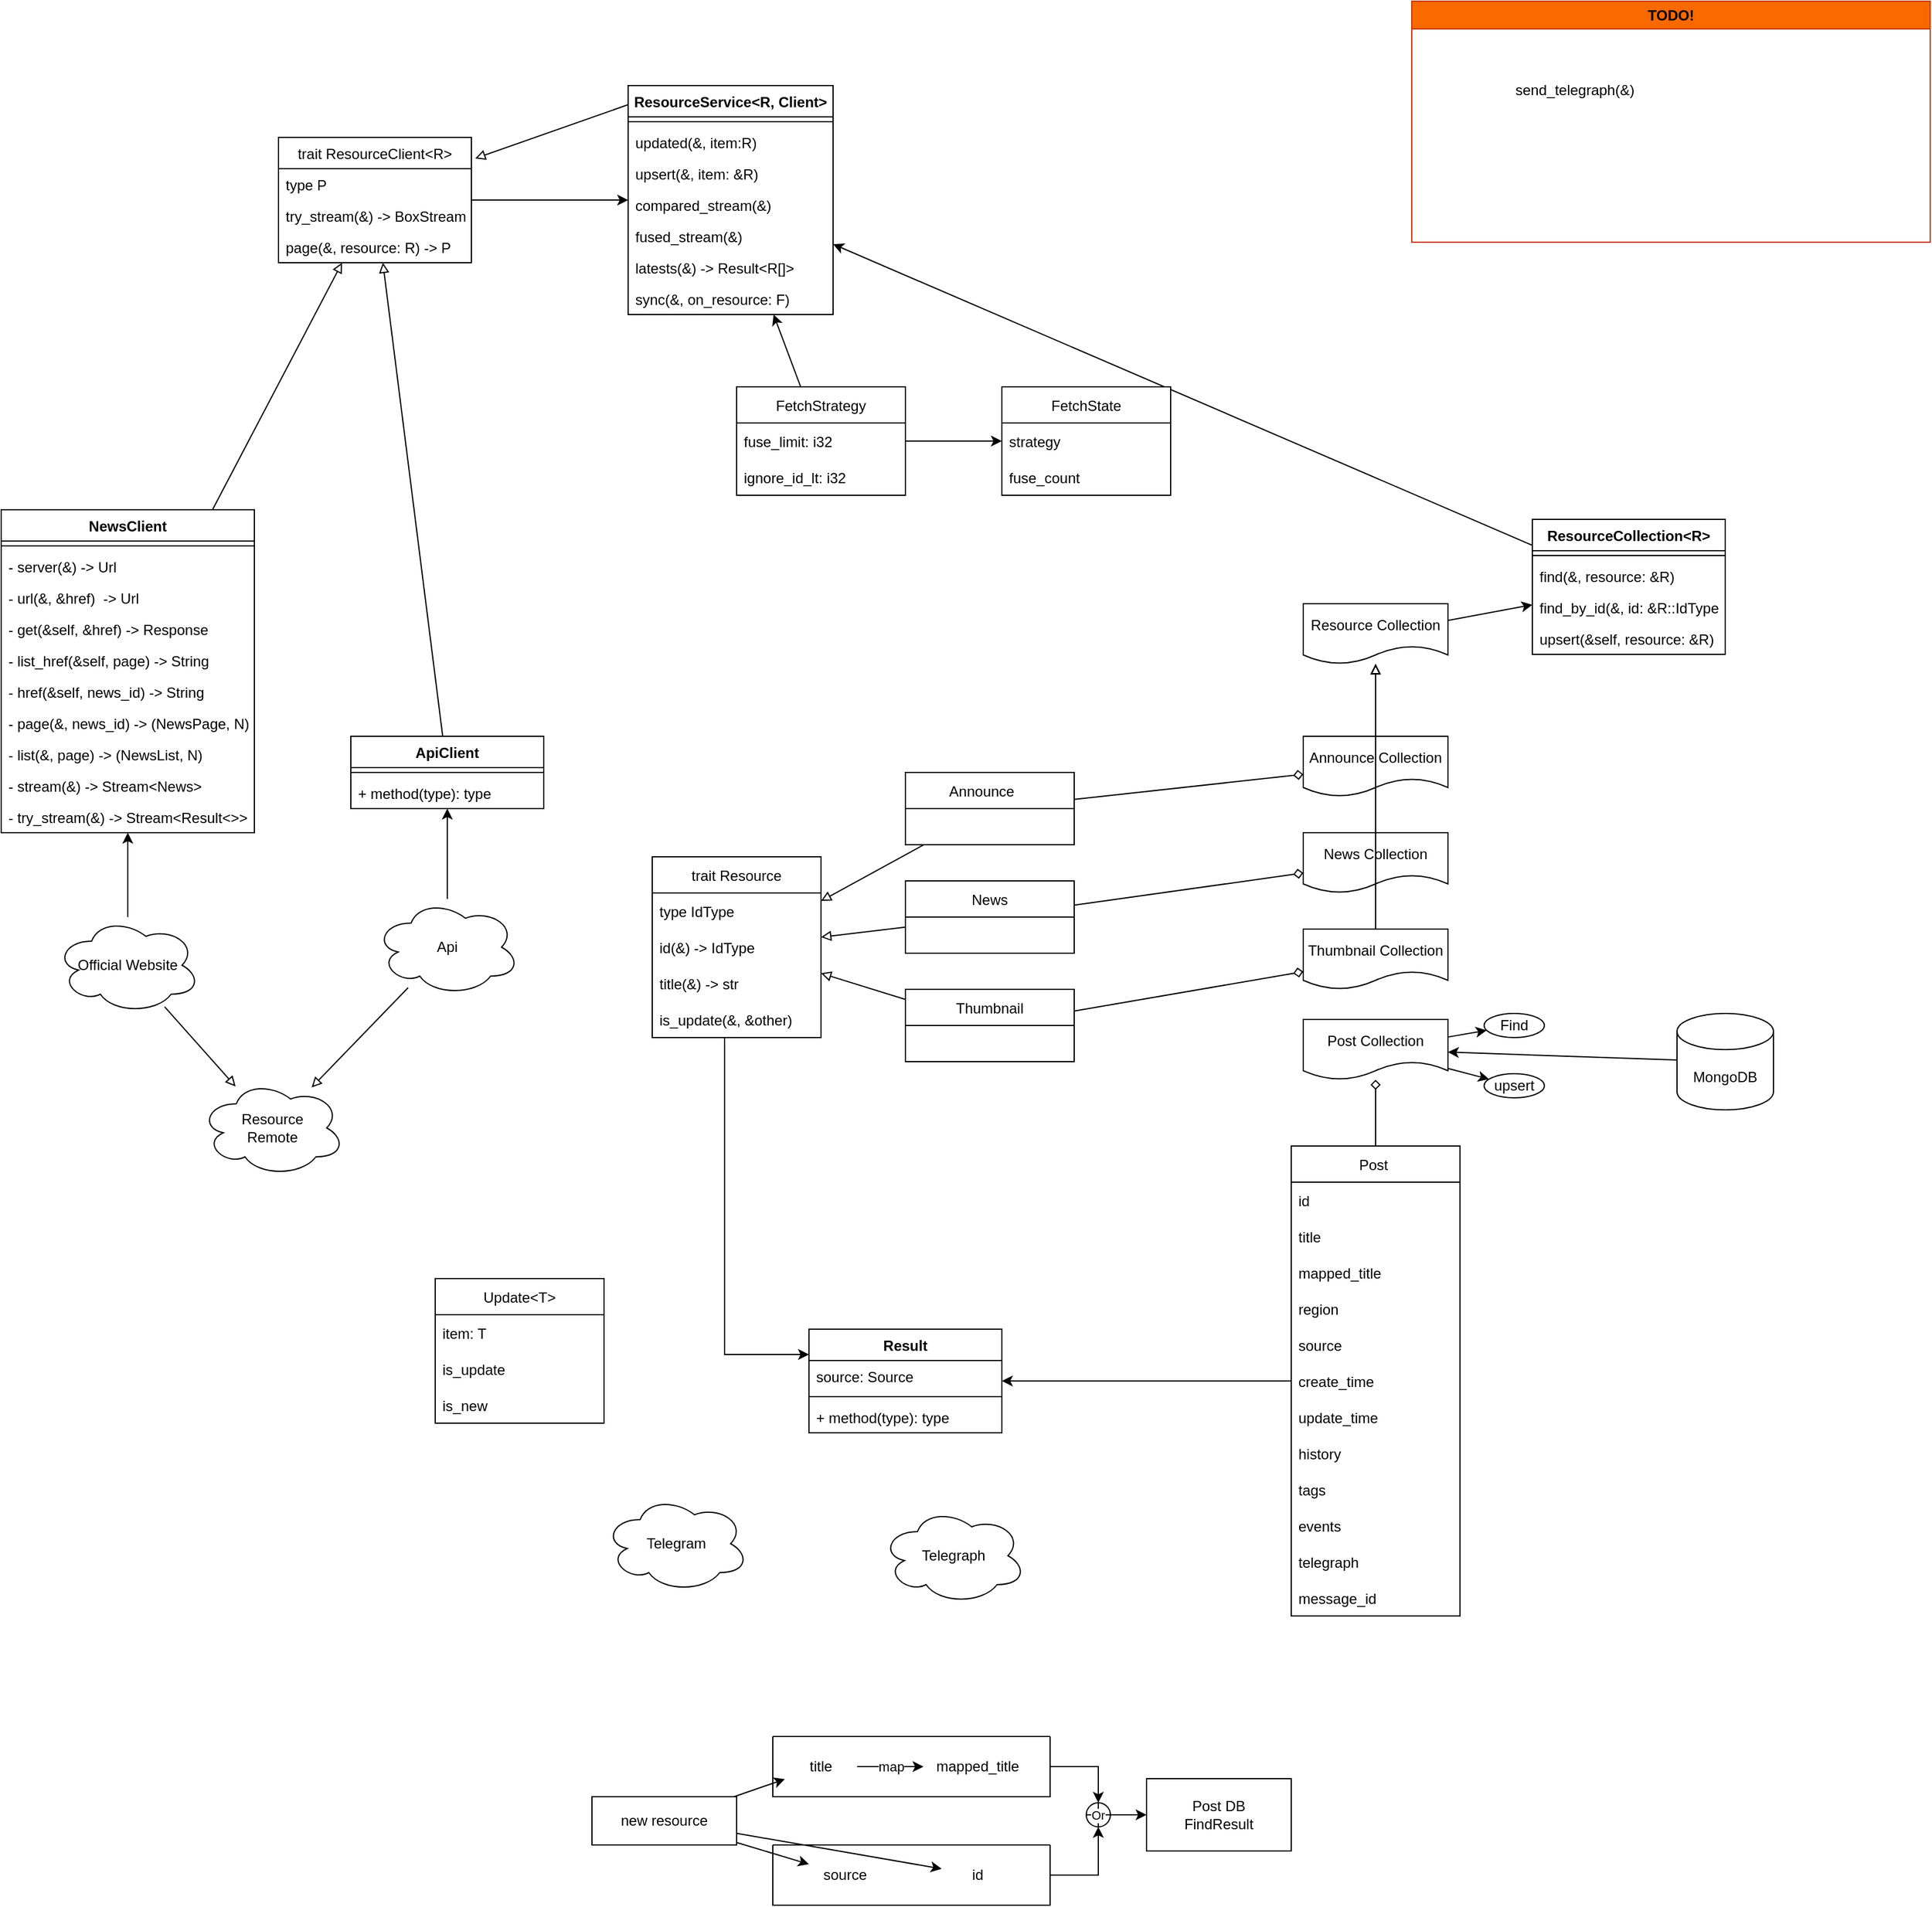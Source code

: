 <mxfile version="20.6.2" type="device" pages="2"><diagram id="05_ucBe3g7a3Wuwq35vF" name="第1頁"><mxGraphModel dx="2399" dy="1888" grid="1" gridSize="10" guides="1" tooltips="1" connect="1" arrows="1" fold="1" page="1" pageScale="1" pageWidth="827" pageHeight="1169" math="0" shadow="0"><root><mxCell id="0"/><mxCell id="1" parent="0"/><mxCell id="22" style="edgeStyle=none;html=1;endArrow=diamond;endFill=0;" parent="1" source="3" target="18" edge="1"><mxGeometry relative="1" as="geometry"/></mxCell><mxCell id="h-D_1fbV4tgmsME6HEUa-135" style="edgeStyle=orthogonalEdgeStyle;rounded=0;orthogonalLoop=1;jettySize=auto;html=1;" parent="1" source="3" target="h-D_1fbV4tgmsME6HEUa-130" edge="1"><mxGeometry relative="1" as="geometry"/></mxCell><mxCell id="3" value="Post " style="swimlane;fontStyle=0;childLayout=stackLayout;horizontal=1;startSize=30;horizontalStack=0;resizeParent=1;resizeParentMax=0;resizeLast=0;collapsible=1;marginBottom=0;" parent="1" vertex="1"><mxGeometry x="790" y="750" width="140" height="390" as="geometry"/></mxCell><mxCell id="4" value="id " style="text;strokeColor=none;fillColor=none;align=left;verticalAlign=middle;spacingLeft=4;spacingRight=4;overflow=hidden;points=[[0,0.5],[1,0.5]];portConstraint=eastwest;rotatable=0;" parent="3" vertex="1"><mxGeometry y="30" width="140" height="30" as="geometry"/></mxCell><mxCell id="5" value="title" style="text;strokeColor=none;fillColor=none;align=left;verticalAlign=middle;spacingLeft=4;spacingRight=4;overflow=hidden;points=[[0,0.5],[1,0.5]];portConstraint=eastwest;rotatable=0;" parent="3" vertex="1"><mxGeometry y="60" width="140" height="30" as="geometry"/></mxCell><mxCell id="6" value="mapped_title" style="text;strokeColor=none;fillColor=none;align=left;verticalAlign=middle;spacingLeft=4;spacingRight=4;overflow=hidden;points=[[0,0.5],[1,0.5]];portConstraint=eastwest;rotatable=0;" parent="3" vertex="1"><mxGeometry y="90" width="140" height="30" as="geometry"/></mxCell><mxCell id="7" value="region" style="text;strokeColor=none;fillColor=none;align=left;verticalAlign=middle;spacingLeft=4;spacingRight=4;overflow=hidden;points=[[0,0.5],[1,0.5]];portConstraint=eastwest;rotatable=0;" parent="3" vertex="1"><mxGeometry y="120" width="140" height="30" as="geometry"/></mxCell><mxCell id="8" value="source" style="text;strokeColor=none;fillColor=none;align=left;verticalAlign=middle;spacingLeft=4;spacingRight=4;overflow=hidden;points=[[0,0.5],[1,0.5]];portConstraint=eastwest;rotatable=0;" parent="3" vertex="1"><mxGeometry y="150" width="140" height="30" as="geometry"/></mxCell><mxCell id="9" value="create_time" style="text;strokeColor=none;fillColor=none;align=left;verticalAlign=middle;spacingLeft=4;spacingRight=4;overflow=hidden;points=[[0,0.5],[1,0.5]];portConstraint=eastwest;rotatable=0;" parent="3" vertex="1"><mxGeometry y="180" width="140" height="30" as="geometry"/></mxCell><mxCell id="10" value="update_time" style="text;strokeColor=none;fillColor=none;align=left;verticalAlign=middle;spacingLeft=4;spacingRight=4;overflow=hidden;points=[[0,0.5],[1,0.5]];portConstraint=eastwest;rotatable=0;" parent="3" vertex="1"><mxGeometry y="210" width="140" height="30" as="geometry"/></mxCell><mxCell id="11" value="history" style="text;strokeColor=none;fillColor=none;align=left;verticalAlign=middle;spacingLeft=4;spacingRight=4;overflow=hidden;points=[[0,0.5],[1,0.5]];portConstraint=eastwest;rotatable=0;" parent="3" vertex="1"><mxGeometry y="240" width="140" height="30" as="geometry"/></mxCell><mxCell id="12" value="tags" style="text;strokeColor=none;fillColor=none;align=left;verticalAlign=middle;spacingLeft=4;spacingRight=4;overflow=hidden;points=[[0,0.5],[1,0.5]];portConstraint=eastwest;rotatable=0;" parent="3" vertex="1"><mxGeometry y="270" width="140" height="30" as="geometry"/></mxCell><mxCell id="13" value="events" style="text;strokeColor=none;fillColor=none;align=left;verticalAlign=middle;spacingLeft=4;spacingRight=4;overflow=hidden;points=[[0,0.5],[1,0.5]];portConstraint=eastwest;rotatable=0;" parent="3" vertex="1"><mxGeometry y="300" width="140" height="30" as="geometry"/></mxCell><mxCell id="14" value="telegraph" style="text;strokeColor=none;fillColor=none;align=left;verticalAlign=middle;spacingLeft=4;spacingRight=4;overflow=hidden;points=[[0,0.5],[1,0.5]];portConstraint=eastwest;rotatable=0;" parent="3" vertex="1"><mxGeometry y="330" width="140" height="30" as="geometry"/></mxCell><mxCell id="15" value="message_id" style="text;strokeColor=none;fillColor=none;align=left;verticalAlign=middle;spacingLeft=4;spacingRight=4;overflow=hidden;points=[[0,0.5],[1,0.5]];portConstraint=eastwest;rotatable=0;" parent="3" vertex="1"><mxGeometry y="360" width="140" height="30" as="geometry"/></mxCell><mxCell id="23" style="edgeStyle=none;html=1;endArrow=classic;endFill=1;" parent="1" source="16" target="18" edge="1"><mxGeometry relative="1" as="geometry"/></mxCell><mxCell id="16" value="MongoDB" style="shape=cylinder3;whiteSpace=wrap;html=1;boundedLbl=1;backgroundOutline=1;size=15;" parent="1" vertex="1"><mxGeometry x="1110" y="640" width="80" height="80" as="geometry"/></mxCell><mxCell id="26" style="edgeStyle=none;html=1;endArrow=classic;endFill=1;" parent="1" source="18" target="25" edge="1"><mxGeometry relative="1" as="geometry"/></mxCell><mxCell id="28" style="edgeStyle=none;html=1;endArrow=classic;endFill=1;" parent="1" source="18" target="27" edge="1"><mxGeometry relative="1" as="geometry"/></mxCell><mxCell id="18" value="Post Collection" style="shape=document;whiteSpace=wrap;html=1;boundedLbl=1;" parent="1" vertex="1"><mxGeometry x="800" y="645" width="120" height="50" as="geometry"/></mxCell><mxCell id="h-D_1fbV4tgmsME6HEUa-152" value="" style="edgeStyle=none;rounded=0;orthogonalLoop=1;jettySize=auto;html=1;endArrow=block;endFill=0;" parent="1" source="24" target="120" edge="1"><mxGeometry relative="1" as="geometry"/></mxCell><mxCell id="24" value="Announce Collection" style="shape=document;whiteSpace=wrap;html=1;boundedLbl=1;" parent="1" vertex="1"><mxGeometry x="800" y="410" width="120" height="50" as="geometry"/></mxCell><mxCell id="25" value="Find" style="ellipse;whiteSpace=wrap;html=1;" parent="1" vertex="1"><mxGeometry x="950" y="640" width="50" height="20" as="geometry"/></mxCell><mxCell id="27" value="upsert" style="ellipse;whiteSpace=wrap;html=1;" parent="1" vertex="1"><mxGeometry x="950" y="690" width="50" height="20" as="geometry"/></mxCell><mxCell id="h-D_1fbV4tgmsME6HEUa-134" style="edgeStyle=orthogonalEdgeStyle;rounded=0;orthogonalLoop=1;jettySize=auto;html=1;" parent="1" source="34" target="h-D_1fbV4tgmsME6HEUa-130" edge="1"><mxGeometry relative="1" as="geometry"><Array as="points"><mxPoint x="320" y="923"/></Array></mxGeometry></mxCell><mxCell id="34" value="trait Resource" style="swimlane;fontStyle=0;childLayout=stackLayout;horizontal=1;startSize=30;horizontalStack=0;resizeParent=1;resizeParentMax=0;resizeLast=0;collapsible=1;marginBottom=0;" parent="1" vertex="1"><mxGeometry x="260" y="510" width="140" height="150" as="geometry"/></mxCell><mxCell id="35" value="type IdType" style="text;strokeColor=none;fillColor=none;align=left;verticalAlign=middle;spacingLeft=4;spacingRight=4;overflow=hidden;points=[[0,0.5],[1,0.5]];portConstraint=eastwest;rotatable=0;" parent="34" vertex="1"><mxGeometry y="30" width="140" height="30" as="geometry"/></mxCell><mxCell id="36" value="id(&amp;) -&gt; IdType" style="text;strokeColor=none;fillColor=none;align=left;verticalAlign=middle;spacingLeft=4;spacingRight=4;overflow=hidden;points=[[0,0.5],[1,0.5]];portConstraint=eastwest;rotatable=0;" parent="34" vertex="1"><mxGeometry y="60" width="140" height="30" as="geometry"/></mxCell><mxCell id="37" value="title(&amp;) -&gt; str" style="text;strokeColor=none;fillColor=none;align=left;verticalAlign=middle;spacingLeft=4;spacingRight=4;overflow=hidden;points=[[0,0.5],[1,0.5]];portConstraint=eastwest;rotatable=0;" parent="34" vertex="1"><mxGeometry y="90" width="140" height="30" as="geometry"/></mxCell><mxCell id="42" value="is_update(&amp;, &amp;other)" style="text;strokeColor=none;fillColor=none;align=left;verticalAlign=middle;spacingLeft=4;spacingRight=4;overflow=hidden;points=[[0,0.5],[1,0.5]];portConstraint=eastwest;rotatable=0;" parent="34" vertex="1"><mxGeometry y="120" width="140" height="30" as="geometry"/></mxCell><mxCell id="60" style="edgeStyle=none;html=1;endArrow=diamond;endFill=0;" parent="1" source="44" target="24" edge="1"><mxGeometry relative="1" as="geometry"/></mxCell><mxCell id="h-D_1fbV4tgmsME6HEUa-147" style="edgeStyle=none;rounded=0;orthogonalLoop=1;jettySize=auto;html=1;endArrow=block;endFill=0;" parent="1" source="44" target="34" edge="1"><mxGeometry relative="1" as="geometry"/></mxCell><mxCell id="44" value="Announce    " style="swimlane;fontStyle=0;childLayout=stackLayout;horizontal=1;startSize=30;horizontalStack=0;resizeParent=1;resizeParentMax=0;resizeLast=0;collapsible=1;marginBottom=0;" parent="1" vertex="1"><mxGeometry x="470" y="440" width="140" height="60" as="geometry"/></mxCell><mxCell id="62" style="edgeStyle=none;html=1;endArrow=diamond;endFill=0;" parent="1" source="48" target="58" edge="1"><mxGeometry relative="1" as="geometry"><mxPoint x="660" y="640" as="targetPoint"/></mxGeometry></mxCell><mxCell id="h-D_1fbV4tgmsME6HEUa-149" style="edgeStyle=none;rounded=0;orthogonalLoop=1;jettySize=auto;html=1;endArrow=block;endFill=0;" parent="1" source="48" target="34" edge="1"><mxGeometry relative="1" as="geometry"/></mxCell><mxCell id="48" value="Thumbnail" style="swimlane;fontStyle=0;childLayout=stackLayout;horizontal=1;startSize=30;horizontalStack=0;resizeParent=1;resizeParentMax=0;resizeLast=0;collapsible=1;marginBottom=0;" parent="1" vertex="1"><mxGeometry x="470" y="620" width="140" height="60" as="geometry"/></mxCell><mxCell id="61" style="edgeStyle=none;html=1;endArrow=diamond;endFill=0;" parent="1" source="49" target="57" edge="1"><mxGeometry relative="1" as="geometry"/></mxCell><mxCell id="h-D_1fbV4tgmsME6HEUa-148" style="edgeStyle=none;rounded=0;orthogonalLoop=1;jettySize=auto;html=1;endArrow=block;endFill=0;" parent="1" source="49" target="34" edge="1"><mxGeometry relative="1" as="geometry"/></mxCell><mxCell id="49" value="News" style="swimlane;fontStyle=0;childLayout=stackLayout;horizontal=1;startSize=30;horizontalStack=0;resizeParent=1;resizeParentMax=0;resizeLast=0;collapsible=1;marginBottom=0;" parent="1" vertex="1"><mxGeometry x="470" y="530" width="140" height="60" as="geometry"/></mxCell><mxCell id="53" value="Update&lt;T&gt;" style="swimlane;fontStyle=0;childLayout=stackLayout;horizontal=1;startSize=30;horizontalStack=0;resizeParent=1;resizeParentMax=0;resizeLast=0;collapsible=1;marginBottom=0;" parent="1" vertex="1"><mxGeometry x="80" y="860" width="140" height="120" as="geometry"/></mxCell><mxCell id="54" value="item: T" style="text;strokeColor=none;fillColor=none;align=left;verticalAlign=middle;spacingLeft=4;spacingRight=4;overflow=hidden;points=[[0,0.5],[1,0.5]];portConstraint=eastwest;rotatable=0;" parent="53" vertex="1"><mxGeometry y="30" width="140" height="30" as="geometry"/></mxCell><mxCell id="55" value="is_update" style="text;strokeColor=none;fillColor=none;align=left;verticalAlign=middle;spacingLeft=4;spacingRight=4;overflow=hidden;points=[[0,0.5],[1,0.5]];portConstraint=eastwest;rotatable=0;" parent="53" vertex="1"><mxGeometry y="60" width="140" height="30" as="geometry"/></mxCell><mxCell id="56" value="is_new" style="text;strokeColor=none;fillColor=none;align=left;verticalAlign=middle;spacingLeft=4;spacingRight=4;overflow=hidden;points=[[0,0.5],[1,0.5]];portConstraint=eastwest;rotatable=0;" parent="53" vertex="1"><mxGeometry y="90" width="140" height="30" as="geometry"/></mxCell><mxCell id="h-D_1fbV4tgmsME6HEUa-153" style="edgeStyle=none;rounded=0;orthogonalLoop=1;jettySize=auto;html=1;endArrow=block;endFill=0;" parent="1" source="57" target="120" edge="1"><mxGeometry relative="1" as="geometry"/></mxCell><mxCell id="57" value="News Collection" style="shape=document;whiteSpace=wrap;html=1;boundedLbl=1;" parent="1" vertex="1"><mxGeometry x="800" y="490" width="120" height="50" as="geometry"/></mxCell><mxCell id="h-D_1fbV4tgmsME6HEUa-154" style="edgeStyle=none;rounded=0;orthogonalLoop=1;jettySize=auto;html=1;endArrow=block;endFill=0;" parent="1" source="58" target="120" edge="1"><mxGeometry relative="1" as="geometry"/></mxCell><mxCell id="58" value="Thumbnail Collection" style="shape=document;whiteSpace=wrap;html=1;boundedLbl=1;" parent="1" vertex="1"><mxGeometry x="800" y="570" width="120" height="50" as="geometry"/></mxCell><mxCell id="68" value="ResourceCollection&lt;R&gt;" style="swimlane;fontStyle=1;align=center;verticalAlign=top;childLayout=stackLayout;horizontal=1;startSize=26;horizontalStack=0;resizeParent=1;resizeParentMax=0;resizeLast=0;collapsible=1;marginBottom=0;" parent="1" vertex="1"><mxGeometry x="990" y="230" width="160" height="112" as="geometry"/></mxCell><mxCell id="70" value="" style="line;strokeWidth=1;fillColor=none;align=left;verticalAlign=middle;spacingTop=-1;spacingLeft=3;spacingRight=3;rotatable=0;labelPosition=right;points=[];portConstraint=eastwest;" parent="68" vertex="1"><mxGeometry y="26" width="160" height="8" as="geometry"/></mxCell><mxCell id="71" value="find(&amp;, resource: &amp;R)" style="text;strokeColor=none;fillColor=none;align=left;verticalAlign=top;spacingLeft=4;spacingRight=4;overflow=hidden;rotatable=0;points=[[0,0.5],[1,0.5]];portConstraint=eastwest;" parent="68" vertex="1"><mxGeometry y="34" width="160" height="26" as="geometry"/></mxCell><mxCell id="75" value="find_by_id(&amp;, id: &amp;R::IdType)" style="text;strokeColor=none;fillColor=none;align=left;verticalAlign=top;spacingLeft=4;spacingRight=4;overflow=hidden;rotatable=0;points=[[0,0.5],[1,0.5]];portConstraint=eastwest;" parent="68" vertex="1"><mxGeometry y="60" width="160" height="26" as="geometry"/></mxCell><mxCell id="115" value="upsert(&amp;self, resource: &amp;R)" style="text;strokeColor=none;fillColor=none;align=left;verticalAlign=top;spacingLeft=4;spacingRight=4;overflow=hidden;rotatable=0;points=[[0,0.5],[1,0.5]];portConstraint=eastwest;" parent="68" vertex="1"><mxGeometry y="86" width="160" height="26" as="geometry"/></mxCell><mxCell id="h-D_1fbV4tgmsME6HEUa-158" style="rounded=0;orthogonalLoop=1;jettySize=auto;html=1;endArrow=block;endFill=0;entryX=1.02;entryY=0.168;entryDx=0;entryDy=0;entryPerimeter=0;exitX=0.002;exitY=0.083;exitDx=0;exitDy=0;exitPerimeter=0;" parent="1" source="77" target="103" edge="1"><mxGeometry relative="1" as="geometry"/></mxCell><mxCell id="77" value="ResourceService&lt;R, Client&gt;" style="swimlane;fontStyle=1;align=center;verticalAlign=top;childLayout=stackLayout;horizontal=1;startSize=26;horizontalStack=0;resizeParent=1;resizeParentMax=0;resizeLast=0;collapsible=1;marginBottom=0;" parent="1" vertex="1"><mxGeometry x="240" y="-130" width="170" height="190" as="geometry"/></mxCell><mxCell id="81" value="" style="line;strokeWidth=1;fillColor=none;align=left;verticalAlign=middle;spacingTop=-1;spacingLeft=3;spacingRight=3;rotatable=0;labelPosition=right;points=[];portConstraint=eastwest;" parent="77" vertex="1"><mxGeometry y="26" width="170" height="8" as="geometry"/></mxCell><mxCell id="82" value="updated(&amp;, item:R)" style="text;strokeColor=none;fillColor=none;align=left;verticalAlign=top;spacingLeft=4;spacingRight=4;overflow=hidden;rotatable=0;points=[[0,0.5],[1,0.5]];portConstraint=eastwest;" parent="77" vertex="1"><mxGeometry y="34" width="170" height="26" as="geometry"/></mxCell><mxCell id="94" value="upsert(&amp;, item: &amp;R)" style="text;strokeColor=none;fillColor=none;align=left;verticalAlign=top;spacingLeft=4;spacingRight=4;overflow=hidden;rotatable=0;points=[[0,0.5],[1,0.5]];portConstraint=eastwest;" parent="77" vertex="1"><mxGeometry y="60" width="170" height="26" as="geometry"/></mxCell><mxCell id="117" value="compared_stream(&amp;)" style="text;strokeColor=none;fillColor=none;align=left;verticalAlign=top;spacingLeft=4;spacingRight=4;overflow=hidden;rotatable=0;points=[[0,0.5],[1,0.5]];portConstraint=eastwest;" parent="77" vertex="1"><mxGeometry y="86" width="170" height="26" as="geometry"/></mxCell><mxCell id="118" value="fused_stream(&amp;)" style="text;strokeColor=none;fillColor=none;align=left;verticalAlign=top;spacingLeft=4;spacingRight=4;overflow=hidden;rotatable=0;points=[[0,0.5],[1,0.5]];portConstraint=eastwest;" parent="77" vertex="1"><mxGeometry y="112" width="170" height="26" as="geometry"/></mxCell><mxCell id="95" value="latests(&amp;) -&gt; Result&lt;R[]&gt;" style="text;strokeColor=none;fillColor=none;align=left;verticalAlign=top;spacingLeft=4;spacingRight=4;overflow=hidden;rotatable=0;points=[[0,0.5],[1,0.5]];portConstraint=eastwest;" parent="77" vertex="1"><mxGeometry y="138" width="170" height="26" as="geometry"/></mxCell><mxCell id="119" value="sync(&amp;, on_resource: F)" style="text;strokeColor=none;fillColor=none;align=left;verticalAlign=top;spacingLeft=4;spacingRight=4;overflow=hidden;rotatable=0;points=[[0,0.5],[1,0.5]];portConstraint=eastwest;" parent="77" vertex="1"><mxGeometry y="164" width="170" height="26" as="geometry"/></mxCell><mxCell id="86" style="edgeStyle=none;html=1;endArrow=classic;endFill=1;" parent="1" source="68" target="77" edge="1"><mxGeometry relative="1" as="geometry"><mxPoint x="1044.778" y="452" as="sourcePoint"/></mxGeometry></mxCell><mxCell id="112" style="edgeStyle=none;html=1;endArrow=classic;endFill=1;" parent="1" source="96" target="77" edge="1"><mxGeometry relative="1" as="geometry"/></mxCell><mxCell id="114" style="edgeStyle=none;html=1;endArrow=classic;endFill=1;" parent="1" source="96" target="100" edge="1"><mxGeometry relative="1" as="geometry"/></mxCell><mxCell id="96" value="FetchStrategy" style="swimlane;fontStyle=0;childLayout=stackLayout;horizontal=1;startSize=30;horizontalStack=0;resizeParent=1;resizeParentMax=0;resizeLast=0;collapsible=1;marginBottom=0;" parent="1" vertex="1"><mxGeometry x="330" y="120" width="140" height="90" as="geometry"/></mxCell><mxCell id="97" value="fuse_limit: i32 " style="text;strokeColor=none;fillColor=none;align=left;verticalAlign=middle;spacingLeft=4;spacingRight=4;overflow=hidden;points=[[0,0.5],[1,0.5]];portConstraint=eastwest;rotatable=0;" parent="96" vertex="1"><mxGeometry y="30" width="140" height="30" as="geometry"/></mxCell><mxCell id="98" value="ignore_id_lt: i32" style="text;strokeColor=none;fillColor=none;align=left;verticalAlign=middle;spacingLeft=4;spacingRight=4;overflow=hidden;points=[[0,0.5],[1,0.5]];portConstraint=eastwest;rotatable=0;" parent="96" vertex="1"><mxGeometry y="60" width="140" height="30" as="geometry"/></mxCell><mxCell id="100" value="FetchState" style="swimlane;fontStyle=0;childLayout=stackLayout;horizontal=1;startSize=30;horizontalStack=0;resizeParent=1;resizeParentMax=0;resizeLast=0;collapsible=1;marginBottom=0;" parent="1" vertex="1"><mxGeometry x="550" y="120" width="140" height="90" as="geometry"/></mxCell><mxCell id="101" value="strategy" style="text;strokeColor=none;fillColor=none;align=left;verticalAlign=middle;spacingLeft=4;spacingRight=4;overflow=hidden;points=[[0,0.5],[1,0.5]];portConstraint=eastwest;rotatable=0;" parent="100" vertex="1"><mxGeometry y="30" width="140" height="30" as="geometry"/></mxCell><mxCell id="102" value="fuse_count" style="text;strokeColor=none;fillColor=none;align=left;verticalAlign=middle;spacingLeft=4;spacingRight=4;overflow=hidden;points=[[0,0.5],[1,0.5]];portConstraint=eastwest;rotatable=0;" parent="100" vertex="1"><mxGeometry y="60" width="140" height="30" as="geometry"/></mxCell><mxCell id="109" style="edgeStyle=none;html=1;endArrow=classic;endFill=1;" parent="1" source="103" target="77" edge="1"><mxGeometry relative="1" as="geometry"/></mxCell><mxCell id="103" value="trait ResourceClient&lt;R&gt;" style="swimlane;fontStyle=0;align=center;verticalAlign=top;childLayout=stackLayout;horizontal=1;startSize=26;horizontalStack=0;resizeParent=1;resizeParentMax=0;resizeLast=0;collapsible=1;marginBottom=0;" parent="1" vertex="1"><mxGeometry x="-50" y="-87" width="160" height="104" as="geometry"/></mxCell><mxCell id="106" value="type P" style="text;strokeColor=none;fillColor=none;align=left;verticalAlign=top;spacingLeft=4;spacingRight=4;overflow=hidden;rotatable=0;points=[[0,0.5],[1,0.5]];portConstraint=eastwest;" parent="103" vertex="1"><mxGeometry y="26" width="160" height="26" as="geometry"/></mxCell><mxCell id="107" value="try_stream(&amp;) -&gt; BoxStream" style="text;strokeColor=none;fillColor=none;align=left;verticalAlign=top;spacingLeft=4;spacingRight=4;overflow=hidden;rotatable=0;points=[[0,0.5],[1,0.5]];portConstraint=eastwest;" parent="103" vertex="1"><mxGeometry y="52" width="160" height="26" as="geometry"/></mxCell><mxCell id="116" value="page(&amp;, resource: R) -&gt; P" style="text;strokeColor=none;fillColor=none;align=left;verticalAlign=top;spacingLeft=4;spacingRight=4;overflow=hidden;rotatable=0;points=[[0,0.5],[1,0.5]];portConstraint=eastwest;" parent="103" vertex="1"><mxGeometry y="78" width="160" height="26" as="geometry"/></mxCell><mxCell id="130" style="edgeStyle=none;html=1;endArrow=classic;endFill=1;" parent="1" source="120" target="68" edge="1"><mxGeometry relative="1" as="geometry"/></mxCell><mxCell id="120" value="Resource Collection" style="shape=document;whiteSpace=wrap;html=1;boundedLbl=1;" parent="1" vertex="1"><mxGeometry x="800" y="300" width="120" height="50" as="geometry"/></mxCell><mxCell id="El6kmW_QDHHraQ5P96R9-144" style="edgeStyle=none;rounded=0;orthogonalLoop=1;jettySize=auto;html=1;" parent="1" source="El6kmW_QDHHraQ5P96R9-131" target="El6kmW_QDHHraQ5P96R9-141" edge="1"><mxGeometry relative="1" as="geometry"/></mxCell><mxCell id="h-D_1fbV4tgmsME6HEUa-151" style="edgeStyle=none;rounded=0;orthogonalLoop=1;jettySize=auto;html=1;endArrow=block;endFill=0;" parent="1" source="El6kmW_QDHHraQ5P96R9-131" target="h-D_1fbV4tgmsME6HEUa-140" edge="1"><mxGeometry relative="1" as="geometry"/></mxCell><mxCell id="El6kmW_QDHHraQ5P96R9-131" value="Api" style="ellipse;shape=cloud;whiteSpace=wrap;html=1;" parent="1" vertex="1"><mxGeometry x="30" y="545" width="120" height="80" as="geometry"/></mxCell><mxCell id="El6kmW_QDHHraQ5P96R9-137" style="rounded=0;orthogonalLoop=1;jettySize=auto;html=1;" parent="1" source="El6kmW_QDHHraQ5P96R9-132" target="El6kmW_QDHHraQ5P96R9-133" edge="1"><mxGeometry relative="1" as="geometry"/></mxCell><mxCell id="h-D_1fbV4tgmsME6HEUa-150" style="edgeStyle=none;rounded=0;orthogonalLoop=1;jettySize=auto;html=1;endArrow=block;endFill=0;" parent="1" source="El6kmW_QDHHraQ5P96R9-132" target="h-D_1fbV4tgmsME6HEUa-140" edge="1"><mxGeometry relative="1" as="geometry"/></mxCell><mxCell id="El6kmW_QDHHraQ5P96R9-132" value="Official Website" style="ellipse;shape=cloud;whiteSpace=wrap;html=1;" parent="1" vertex="1"><mxGeometry x="-235" y="560" width="120" height="80" as="geometry"/></mxCell><mxCell id="h-D_1fbV4tgmsME6HEUa-146" style="edgeStyle=none;rounded=0;orthogonalLoop=1;jettySize=auto;html=1;endArrow=block;endFill=0;" parent="1" source="El6kmW_QDHHraQ5P96R9-133" target="103" edge="1"><mxGeometry relative="1" as="geometry"/></mxCell><mxCell id="El6kmW_QDHHraQ5P96R9-133" value="NewsClient" style="swimlane;fontStyle=1;align=center;verticalAlign=top;childLayout=stackLayout;horizontal=1;startSize=26;horizontalStack=0;resizeParent=1;resizeParentMax=0;resizeLast=0;collapsible=1;marginBottom=0;" parent="1" vertex="1"><mxGeometry x="-280" y="222" width="210" height="268" as="geometry"/></mxCell><mxCell id="El6kmW_QDHHraQ5P96R9-135" value="" style="line;strokeWidth=1;fillColor=none;align=left;verticalAlign=middle;spacingTop=-1;spacingLeft=3;spacingRight=3;rotatable=0;labelPosition=right;points=[];portConstraint=eastwest;" parent="El6kmW_QDHHraQ5P96R9-133" vertex="1"><mxGeometry y="26" width="210" height="8" as="geometry"/></mxCell><mxCell id="El6kmW_QDHHraQ5P96R9-136" value="- server(&amp;) -&gt; Url" style="text;strokeColor=none;fillColor=none;align=left;verticalAlign=top;spacingLeft=4;spacingRight=4;overflow=hidden;rotatable=0;points=[[0,0.5],[1,0.5]];portConstraint=eastwest;" parent="El6kmW_QDHHraQ5P96R9-133" vertex="1"><mxGeometry y="34" width="210" height="26" as="geometry"/></mxCell><mxCell id="El6kmW_QDHHraQ5P96R9-146" value="- url(&amp;, &amp;href)  -&gt; Url" style="text;strokeColor=none;fillColor=none;align=left;verticalAlign=top;spacingLeft=4;spacingRight=4;overflow=hidden;rotatable=0;points=[[0,0.5],[1,0.5]];portConstraint=eastwest;" parent="El6kmW_QDHHraQ5P96R9-133" vertex="1"><mxGeometry y="60" width="210" height="26" as="geometry"/></mxCell><mxCell id="El6kmW_QDHHraQ5P96R9-145" value="- get(&amp;self, &amp;href) -&gt; Response" style="text;strokeColor=none;fillColor=none;align=left;verticalAlign=top;spacingLeft=4;spacingRight=4;overflow=hidden;rotatable=0;points=[[0,0.5],[1,0.5]];portConstraint=eastwest;" parent="El6kmW_QDHHraQ5P96R9-133" vertex="1"><mxGeometry y="86" width="210" height="26" as="geometry"/></mxCell><mxCell id="El6kmW_QDHHraQ5P96R9-147" value="- list_href(&amp;self, page) -&gt; String" style="text;strokeColor=none;fillColor=none;align=left;verticalAlign=top;spacingLeft=4;spacingRight=4;overflow=hidden;rotatable=0;points=[[0,0.5],[1,0.5]];portConstraint=eastwest;" parent="El6kmW_QDHHraQ5P96R9-133" vertex="1"><mxGeometry y="112" width="210" height="26" as="geometry"/></mxCell><mxCell id="El6kmW_QDHHraQ5P96R9-149" value="- href(&amp;self, news_id) -&gt; String" style="text;strokeColor=none;fillColor=none;align=left;verticalAlign=top;spacingLeft=4;spacingRight=4;overflow=hidden;rotatable=0;points=[[0,0.5],[1,0.5]];portConstraint=eastwest;" parent="El6kmW_QDHHraQ5P96R9-133" vertex="1"><mxGeometry y="138" width="210" height="26" as="geometry"/></mxCell><mxCell id="El6kmW_QDHHraQ5P96R9-150" value="- page(&amp;, news_id) -&gt; (NewsPage, N)" style="text;strokeColor=none;fillColor=none;align=left;verticalAlign=top;spacingLeft=4;spacingRight=4;overflow=hidden;rotatable=0;points=[[0,0.5],[1,0.5]];portConstraint=eastwest;" parent="El6kmW_QDHHraQ5P96R9-133" vertex="1"><mxGeometry y="164" width="210" height="26" as="geometry"/></mxCell><mxCell id="El6kmW_QDHHraQ5P96R9-152" value="- list(&amp;, page) -&gt; (NewsList, N)" style="text;strokeColor=none;fillColor=none;align=left;verticalAlign=top;spacingLeft=4;spacingRight=4;overflow=hidden;rotatable=0;points=[[0,0.5],[1,0.5]];portConstraint=eastwest;" parent="El6kmW_QDHHraQ5P96R9-133" vertex="1"><mxGeometry y="190" width="210" height="26" as="geometry"/></mxCell><mxCell id="El6kmW_QDHHraQ5P96R9-153" value="- stream(&amp;) -&gt; Stream&lt;News&gt;" style="text;strokeColor=none;fillColor=none;align=left;verticalAlign=top;spacingLeft=4;spacingRight=4;overflow=hidden;rotatable=0;points=[[0,0.5],[1,0.5]];portConstraint=eastwest;" parent="El6kmW_QDHHraQ5P96R9-133" vertex="1"><mxGeometry y="216" width="210" height="26" as="geometry"/></mxCell><mxCell id="El6kmW_QDHHraQ5P96R9-154" value="- try_stream(&amp;) -&gt; Stream&lt;Result&lt;&gt;&gt;" style="text;strokeColor=none;fillColor=none;align=left;verticalAlign=top;spacingLeft=4;spacingRight=4;overflow=hidden;rotatable=0;points=[[0,0.5],[1,0.5]];portConstraint=eastwest;" parent="El6kmW_QDHHraQ5P96R9-133" vertex="1"><mxGeometry y="242" width="210" height="26" as="geometry"/></mxCell><mxCell id="h-D_1fbV4tgmsME6HEUa-156" style="edgeStyle=none;rounded=0;orthogonalLoop=1;jettySize=auto;html=1;endArrow=block;endFill=0;" parent="1" source="El6kmW_QDHHraQ5P96R9-141" target="103" edge="1"><mxGeometry relative="1" as="geometry"/></mxCell><mxCell id="El6kmW_QDHHraQ5P96R9-141" value="ApiClient" style="swimlane;fontStyle=1;align=center;verticalAlign=top;childLayout=stackLayout;horizontal=1;startSize=26;horizontalStack=0;resizeParent=1;resizeParentMax=0;resizeLast=0;collapsible=1;marginBottom=0;" parent="1" vertex="1"><mxGeometry x="10" y="410" width="160" height="60" as="geometry"/></mxCell><mxCell id="El6kmW_QDHHraQ5P96R9-142" value="" style="line;strokeWidth=1;fillColor=none;align=left;verticalAlign=middle;spacingTop=-1;spacingLeft=3;spacingRight=3;rotatable=0;labelPosition=right;points=[];portConstraint=eastwest;" parent="El6kmW_QDHHraQ5P96R9-141" vertex="1"><mxGeometry y="26" width="160" height="8" as="geometry"/></mxCell><mxCell id="El6kmW_QDHHraQ5P96R9-143" value="+ method(type): type" style="text;strokeColor=none;fillColor=none;align=left;verticalAlign=top;spacingLeft=4;spacingRight=4;overflow=hidden;rotatable=0;points=[[0,0.5],[1,0.5]];portConstraint=eastwest;" parent="El6kmW_QDHHraQ5P96R9-141" vertex="1"><mxGeometry y="34" width="160" height="26" as="geometry"/></mxCell><mxCell id="h-D_1fbV4tgmsME6HEUa-130" value="Result" style="swimlane;fontStyle=1;align=center;verticalAlign=top;childLayout=stackLayout;horizontal=1;startSize=26;horizontalStack=0;resizeParent=1;resizeParentMax=0;resizeLast=0;collapsible=1;marginBottom=0;" parent="1" vertex="1"><mxGeometry x="390" y="902" width="160" height="86" as="geometry"/></mxCell><mxCell id="h-D_1fbV4tgmsME6HEUa-131" value="source: Source" style="text;strokeColor=none;fillColor=none;align=left;verticalAlign=top;spacingLeft=4;spacingRight=4;overflow=hidden;rotatable=0;points=[[0,0.5],[1,0.5]];portConstraint=eastwest;" parent="h-D_1fbV4tgmsME6HEUa-130" vertex="1"><mxGeometry y="26" width="160" height="26" as="geometry"/></mxCell><mxCell id="h-D_1fbV4tgmsME6HEUa-132" value="" style="line;strokeWidth=1;fillColor=none;align=left;verticalAlign=middle;spacingTop=-1;spacingLeft=3;spacingRight=3;rotatable=0;labelPosition=right;points=[];portConstraint=eastwest;strokeColor=inherit;" parent="h-D_1fbV4tgmsME6HEUa-130" vertex="1"><mxGeometry y="52" width="160" height="8" as="geometry"/></mxCell><mxCell id="h-D_1fbV4tgmsME6HEUa-133" value="+ method(type): type" style="text;strokeColor=none;fillColor=none;align=left;verticalAlign=top;spacingLeft=4;spacingRight=4;overflow=hidden;rotatable=0;points=[[0,0.5],[1,0.5]];portConstraint=eastwest;" parent="h-D_1fbV4tgmsME6HEUa-130" vertex="1"><mxGeometry y="60" width="160" height="26" as="geometry"/></mxCell><mxCell id="h-D_1fbV4tgmsME6HEUa-138" value="Telegram" style="ellipse;shape=cloud;whiteSpace=wrap;html=1;" parent="1" vertex="1"><mxGeometry x="220" y="1040" width="120" height="80" as="geometry"/></mxCell><mxCell id="h-D_1fbV4tgmsME6HEUa-139" value="Telegraph" style="ellipse;shape=cloud;whiteSpace=wrap;html=1;" parent="1" vertex="1"><mxGeometry x="450" y="1050" width="120" height="80" as="geometry"/></mxCell><mxCell id="h-D_1fbV4tgmsME6HEUa-140" value="Resource&lt;br&gt;Remote" style="ellipse;shape=cloud;whiteSpace=wrap;html=1;" parent="1" vertex="1"><mxGeometry x="-115" y="695" width="120" height="80" as="geometry"/></mxCell><mxCell id="h-D_1fbV4tgmsME6HEUa-160" value="TODO!" style="swimlane;whiteSpace=wrap;html=1;fillColor=#fa6800;fontColor=#000000;strokeColor=#C73500;" parent="1" vertex="1"><mxGeometry x="890" y="-200" width="430" height="200" as="geometry"/></mxCell><mxCell id="h-D_1fbV4tgmsME6HEUa-159" value="send_telegraph(&amp;)" style="text;strokeColor=none;fillColor=none;align=left;verticalAlign=top;spacingLeft=4;spacingRight=4;overflow=hidden;rotatable=0;points=[[0,0.5],[1,0.5]];portConstraint=eastwest;" parent="h-D_1fbV4tgmsME6HEUa-160" vertex="1"><mxGeometry x="80" y="60" width="170" height="26" as="geometry"/></mxCell><mxCell id="h-D_1fbV4tgmsME6HEUa-203" style="edgeStyle=none;rounded=0;orthogonalLoop=1;jettySize=auto;html=1;endArrow=classic;endFill=1;" parent="1" source="h-D_1fbV4tgmsME6HEUa-201" target="h-D_1fbV4tgmsME6HEUa-202" edge="1"><mxGeometry relative="1" as="geometry"/></mxCell><mxCell id="h-D_1fbV4tgmsME6HEUa-205" style="edgeStyle=none;rounded=0;orthogonalLoop=1;jettySize=auto;html=1;endArrow=classic;endFill=1;" parent="1" source="h-D_1fbV4tgmsME6HEUa-201" target="h-D_1fbV4tgmsME6HEUa-204" edge="1"><mxGeometry relative="1" as="geometry"/></mxCell><mxCell id="h-D_1fbV4tgmsME6HEUa-207" style="edgeStyle=none;rounded=0;orthogonalLoop=1;jettySize=auto;html=1;endArrow=classic;endFill=1;" parent="1" source="h-D_1fbV4tgmsME6HEUa-201" target="h-D_1fbV4tgmsME6HEUa-206" edge="1"><mxGeometry relative="1" as="geometry"/></mxCell><mxCell id="h-D_1fbV4tgmsME6HEUa-201" value="new resource" style="rounded=0;whiteSpace=wrap;html=1;fontFamily=Helvetica;fontSize=12;fontColor=default;align=center;strokeColor=default;fillColor=default;" parent="1" vertex="1"><mxGeometry x="210" y="1290" width="120" height="40" as="geometry"/></mxCell><mxCell id="h-D_1fbV4tgmsME6HEUa-209" value="map" style="edgeStyle=none;rounded=0;orthogonalLoop=1;jettySize=auto;html=1;endArrow=classic;endFill=1;" parent="1" source="h-D_1fbV4tgmsME6HEUa-202" target="h-D_1fbV4tgmsME6HEUa-208" edge="1"><mxGeometry relative="1" as="geometry"/></mxCell><mxCell id="h-D_1fbV4tgmsME6HEUa-202" value="title" style="text;html=1;strokeColor=none;fillColor=none;align=center;verticalAlign=middle;whiteSpace=wrap;rounded=0;" parent="1" vertex="1"><mxGeometry x="370" y="1250" width="60" height="30" as="geometry"/></mxCell><mxCell id="h-D_1fbV4tgmsME6HEUa-206" value="source" style="text;html=1;strokeColor=none;fillColor=none;align=center;verticalAlign=middle;whiteSpace=wrap;rounded=0;" parent="1" vertex="1"><mxGeometry x="390" y="1340" width="60" height="30" as="geometry"/></mxCell><mxCell id="h-D_1fbV4tgmsME6HEUa-208" value="mapped_title" style="text;html=1;strokeColor=none;fillColor=none;align=center;verticalAlign=middle;whiteSpace=wrap;rounded=0;" parent="1" vertex="1"><mxGeometry x="485" y="1250" width="90" height="30" as="geometry"/></mxCell><mxCell id="h-D_1fbV4tgmsME6HEUa-215" style="edgeStyle=orthogonalEdgeStyle;rounded=0;orthogonalLoop=1;jettySize=auto;html=1;entryX=0.5;entryY=1;entryDx=0;entryDy=0;fontSize=10;endArrow=classic;endFill=1;" parent="1" source="h-D_1fbV4tgmsME6HEUa-211" target="h-D_1fbV4tgmsME6HEUa-213" edge="1"><mxGeometry relative="1" as="geometry"/></mxCell><mxCell id="h-D_1fbV4tgmsME6HEUa-211" value="" style="swimlane;startSize=0;" parent="1" vertex="1"><mxGeometry x="360" y="1330" width="230" height="50" as="geometry"/></mxCell><mxCell id="h-D_1fbV4tgmsME6HEUa-204" value="id" style="text;html=1;strokeColor=none;fillColor=none;align=center;verticalAlign=middle;whiteSpace=wrap;rounded=0;" parent="h-D_1fbV4tgmsME6HEUa-211" vertex="1"><mxGeometry x="140" y="10" width="60" height="30" as="geometry"/></mxCell><mxCell id="h-D_1fbV4tgmsME6HEUa-214" style="edgeStyle=orthogonalEdgeStyle;rounded=0;orthogonalLoop=1;jettySize=auto;html=1;entryX=0.5;entryY=0;entryDx=0;entryDy=0;fontSize=10;endArrow=classic;endFill=1;" parent="1" source="h-D_1fbV4tgmsME6HEUa-212" target="h-D_1fbV4tgmsME6HEUa-213" edge="1"><mxGeometry relative="1" as="geometry"/></mxCell><mxCell id="h-D_1fbV4tgmsME6HEUa-212" value="" style="swimlane;startSize=0;" parent="1" vertex="1"><mxGeometry x="360" y="1240" width="230" height="50" as="geometry"/></mxCell><mxCell id="h-D_1fbV4tgmsME6HEUa-220" value="" style="edgeStyle=orthogonalEdgeStyle;rounded=0;orthogonalLoop=1;jettySize=auto;html=1;fontSize=10;endArrow=classic;endFill=1;" parent="1" source="h-D_1fbV4tgmsME6HEUa-213" target="h-D_1fbV4tgmsME6HEUa-219" edge="1"><mxGeometry relative="1" as="geometry"/></mxCell><mxCell id="h-D_1fbV4tgmsME6HEUa-213" value="Or" style="shape=orEllipse;perimeter=ellipsePerimeter;whiteSpace=wrap;html=1;backgroundOutline=1;labelBackgroundColor=default;fontSize=10;" parent="1" vertex="1"><mxGeometry x="620" y="1295" width="20" height="20" as="geometry"/></mxCell><mxCell id="h-D_1fbV4tgmsME6HEUa-219" value="Post DB&lt;br&gt;FindResult" style="rounded=0;whiteSpace=wrap;html=1;" parent="1" vertex="1"><mxGeometry x="670" y="1275" width="120" height="60" as="geometry"/></mxCell></root></mxGraphModel></diagram><diagram id="q_ZP-dmt5PYAVTaYQ42X" name="ページ2"><mxGraphModel dx="1715" dy="785" grid="1" gridSize="10" guides="1" tooltips="1" connect="1" arrows="1" fold="1" page="1" pageScale="1" pageWidth="827" pageHeight="1169" math="0" shadow="0"><root><mxCell id="0"/><mxCell id="1" parent="0"/><mxCell id="_dq3_Q1lzYBhs0rH_RPg-2" value="find post db" style="edgeStyle=none;rounded=0;orthogonalLoop=1;jettySize=auto;html=1;endArrow=classic;endFill=1;" edge="1" parent="1" source="_dq3_Q1lzYBhs0rH_RPg-6" target="1h_bYge_yDZkaHNrmRGx-8"><mxGeometry relative="1" as="geometry"/></mxCell><mxCell id="_dq3_Q1lzYBhs0rH_RPg-3" style="edgeStyle=none;rounded=0;orthogonalLoop=1;jettySize=auto;html=1;endArrow=classic;endFill=1;" edge="1" parent="1" source="_dq3_Q1lzYBhs0rH_RPg-6" target="_dq3_Q1lzYBhs0rH_RPg-14"><mxGeometry relative="1" as="geometry"/></mxCell><mxCell id="_dq3_Q1lzYBhs0rH_RPg-4" style="edgeStyle=elbowEdgeStyle;rounded=0;orthogonalLoop=1;jettySize=auto;html=1;endArrow=classic;endFill=1;" edge="1" parent="1" source="_dq3_Q1lzYBhs0rH_RPg-6" target="_dq3_Q1lzYBhs0rH_RPg-22"><mxGeometry relative="1" as="geometry"><Array as="points"><mxPoint x="200" y="570"/><mxPoint x="210" y="570"/></Array></mxGeometry></mxCell><mxCell id="_dq3_Q1lzYBhs0rH_RPg-5" style="rounded=0;orthogonalLoop=1;jettySize=auto;html=1;elbow=vertical;" edge="1" parent="1" source="_dq3_Q1lzYBhs0rH_RPg-6" target="_dq3_Q1lzYBhs0rH_RPg-21"><mxGeometry relative="1" as="geometry"/></mxCell><mxCell id="1h_bYge_yDZkaHNrmRGx-5" value="&lt;span style=&quot;color: rgb(240, 240, 240); font-family: Helvetica; font-size: 11px; font-style: normal; font-variant-ligatures: normal; font-variant-caps: normal; font-weight: 400; letter-spacing: normal; orphans: 2; text-align: center; text-indent: 0px; text-transform: none; widows: 2; word-spacing: 0px; -webkit-text-stroke-width: 0px; background-color: rgb(42, 42, 42); text-decoration-thickness: initial; text-decoration-style: initial; text-decoration-color: initial; float: none; display: inline !important;&quot;&gt;latest &amp;amp; not in&lt;/span&gt;" style="rounded=0;orthogonalLoop=1;jettySize=auto;html=1;" edge="1" parent="1" source="_dq3_Q1lzYBhs0rH_RPg-6" target="1h_bYge_yDZkaHNrmRGx-1"><mxGeometry relative="1" as="geometry"/></mxCell><mxCell id="_dq3_Q1lzYBhs0rH_RPg-6" value="Resource&lt;br&gt;Metadata" style="rounded=0;whiteSpace=wrap;html=1;" vertex="1" parent="1"><mxGeometry x="140" y="130" width="120" height="60" as="geometry"/></mxCell><mxCell id="_dq3_Q1lzYBhs0rH_RPg-7" style="edgeStyle=none;rounded=0;orthogonalLoop=1;jettySize=auto;html=1;endArrow=classic;endFill=1;" edge="1" parent="1" source="_dq3_Q1lzYBhs0rH_RPg-10" target="_dq3_Q1lzYBhs0rH_RPg-14"><mxGeometry relative="1" as="geometry"/></mxCell><mxCell id="_dq3_Q1lzYBhs0rH_RPg-8" style="edgeStyle=elbowEdgeStyle;rounded=0;orthogonalLoop=1;jettySize=auto;html=1;endArrow=classic;endFill=1;" edge="1" parent="1" source="_dq3_Q1lzYBhs0rH_RPg-10" target="_dq3_Q1lzYBhs0rH_RPg-22"><mxGeometry relative="1" as="geometry"><Array as="points"><mxPoint x="610" y="550"/></Array></mxGeometry></mxCell><mxCell id="1h_bYge_yDZkaHNrmRGx-9" value="write back" style="rounded=0;orthogonalLoop=1;jettySize=auto;elbow=vertical;html=1;entryX=1;entryY=0.75;entryDx=0;entryDy=0;exitX=0;exitY=0.75;exitDx=0;exitDy=0;" edge="1" parent="1" source="_dq3_Q1lzYBhs0rH_RPg-10" target="1h_bYge_yDZkaHNrmRGx-1"><mxGeometry relative="1" as="geometry"><mxPoint x="500" y="170" as="targetPoint"/></mxGeometry></mxCell><mxCell id="_dq3_Q1lzYBhs0rH_RPg-10" value="Resource DB&lt;br&gt;FindResult" style="rounded=0;whiteSpace=wrap;html=1;" vertex="1" parent="1"><mxGeometry x="540" y="130" width="120" height="60" as="geometry"/></mxCell><mxCell id="_dq3_Q1lzYBhs0rH_RPg-11" style="edgeStyle=none;rounded=0;orthogonalLoop=1;jettySize=auto;html=1;endArrow=classic;endFill=1;" edge="1" parent="1" source="_dq3_Q1lzYBhs0rH_RPg-12" target="_dq3_Q1lzYBhs0rH_RPg-14"><mxGeometry relative="1" as="geometry"/></mxCell><mxCell id="_dq3_Q1lzYBhs0rH_RPg-12" value="Post DB&lt;br&gt;FindResult" style="rounded=0;whiteSpace=wrap;html=1;" vertex="1" parent="1"><mxGeometry x="354" y="310" width="120" height="60" as="geometry"/></mxCell><mxCell id="_dq3_Q1lzYBhs0rH_RPg-13" value="get full text" style="edgeStyle=none;rounded=0;orthogonalLoop=1;jettySize=auto;html=1;endArrow=classic;endFill=1;" edge="1" parent="1" source="_dq3_Q1lzYBhs0rH_RPg-14" target="_dq3_Q1lzYBhs0rH_RPg-29"><mxGeometry relative="1" as="geometry"/></mxCell><mxCell id="_dq3_Q1lzYBhs0rH_RPg-14" value="Action" style="rhombus;whiteSpace=wrap;html=1;" vertex="1" parent="1"><mxGeometry x="334" y="400" width="160" height="60" as="geometry"/></mxCell><mxCell id="_dq3_Q1lzYBhs0rH_RPg-15" value="" style="rounded=0;orthogonalLoop=1;jettySize=auto;html=1;endArrow=classic;endFill=1;elbow=vertical;" edge="1" parent="1" source="_dq3_Q1lzYBhs0rH_RPg-18" target="_dq3_Q1lzYBhs0rH_RPg-21"><mxGeometry relative="1" as="geometry"><mxPoint x="410" y="630" as="targetPoint"/></mxGeometry></mxCell><mxCell id="_dq3_Q1lzYBhs0rH_RPg-16" value="Upload" style="rounded=0;orthogonalLoop=1;jettySize=auto;html=1;endArrow=classic;endFill=1;" edge="1" parent="1" source="_dq3_Q1lzYBhs0rH_RPg-31" target="_dq3_Q1lzYBhs0rH_RPg-26"><mxGeometry relative="1" as="geometry"><mxPoint x="590" y="670" as="sourcePoint"/></mxGeometry></mxCell><mxCell id="_dq3_Q1lzYBhs0rH_RPg-17" style="edgeStyle=none;rounded=0;orthogonalLoop=1;jettySize=auto;html=1;endArrow=classic;endFill=1;" edge="1" parent="1" source="_dq3_Q1lzYBhs0rH_RPg-18" target="_dq3_Q1lzYBhs0rH_RPg-31"><mxGeometry relative="1" as="geometry"/></mxCell><mxCell id="_dq3_Q1lzYBhs0rH_RPg-18" value="Full Text" style="rounded=0;whiteSpace=wrap;html=1;" vertex="1" parent="1"><mxGeometry x="354" y="510" width="120" height="50" as="geometry"/></mxCell><mxCell id="_dq3_Q1lzYBhs0rH_RPg-19" style="edgeStyle=none;rounded=0;orthogonalLoop=1;jettySize=auto;html=1;endArrow=classic;endFill=1;" edge="1" parent="1" source="_dq3_Q1lzYBhs0rH_RPg-21" target="_dq3_Q1lzYBhs0rH_RPg-31"><mxGeometry relative="1" as="geometry"/></mxCell><mxCell id="_dq3_Q1lzYBhs0rH_RPg-20" style="edgeStyle=none;rounded=0;orthogonalLoop=1;jettySize=auto;html=1;elbow=vertical;" edge="1" parent="1" source="_dq3_Q1lzYBhs0rH_RPg-21" target="_dq3_Q1lzYBhs0rH_RPg-22"><mxGeometry relative="1" as="geometry"/></mxCell><mxCell id="_dq3_Q1lzYBhs0rH_RPg-21" value="Post Data&lt;br&gt;tag, ..." style="rounded=0;whiteSpace=wrap;html=1;" vertex="1" parent="1"><mxGeometry x="267" y="660" width="120" height="40" as="geometry"/></mxCell><mxCell id="_dq3_Q1lzYBhs0rH_RPg-22" value="Message&lt;br&gt;(content, type, action)" style="rounded=0;whiteSpace=wrap;html=1;" vertex="1" parent="1"><mxGeometry x="354" y="920" width="120" height="40" as="geometry"/></mxCell><mxCell id="_dq3_Q1lzYBhs0rH_RPg-23" style="edgeStyle=none;rounded=0;orthogonalLoop=1;jettySize=auto;html=1;elbow=vertical;" edge="1" parent="1" source="_dq3_Q1lzYBhs0rH_RPg-24" target="_dq3_Q1lzYBhs0rH_RPg-22"><mxGeometry relative="1" as="geometry"/></mxCell><mxCell id="_dq3_Q1lzYBhs0rH_RPg-24" value="Telegraph Url" style="rounded=0;whiteSpace=wrap;html=1;" vertex="1" parent="1"><mxGeometry x="460" y="770" width="120" height="40" as="geometry"/></mxCell><mxCell id="_dq3_Q1lzYBhs0rH_RPg-25" style="edgeStyle=none;rounded=0;orthogonalLoop=1;jettySize=auto;html=1;exitX=0;exitY=1;exitDx=0;exitDy=0;endArrow=classic;endFill=1;" edge="1" parent="1" source="_dq3_Q1lzYBhs0rH_RPg-26" target="_dq3_Q1lzYBhs0rH_RPg-24"><mxGeometry relative="1" as="geometry"/></mxCell><mxCell id="_dq3_Q1lzYBhs0rH_RPg-26" value="Telegraph" style="ellipse;whiteSpace=wrap;html=1;" vertex="1" parent="1"><mxGeometry x="680" y="680" width="120" height="60" as="geometry"/></mxCell><mxCell id="_dq3_Q1lzYBhs0rH_RPg-27" value="Telegram" style="ellipse;whiteSpace=wrap;html=1;" vertex="1" parent="1"><mxGeometry x="820" y="970" width="120" height="60" as="geometry"/></mxCell><mxCell id="_dq3_Q1lzYBhs0rH_RPg-28" style="edgeStyle=none;rounded=0;orthogonalLoop=1;jettySize=auto;html=1;endArrow=classic;endFill=1;" edge="1" parent="1" source="_dq3_Q1lzYBhs0rH_RPg-29" target="_dq3_Q1lzYBhs0rH_RPg-18"><mxGeometry relative="1" as="geometry"/></mxCell><mxCell id="_dq3_Q1lzYBhs0rH_RPg-29" value="Client" style="ellipse;whiteSpace=wrap;html=1;" vertex="1" parent="1"><mxGeometry x="680" y="460" width="120" height="60" as="geometry"/></mxCell><mxCell id="_dq3_Q1lzYBhs0rH_RPg-30" value="Updated Post DB" style="rounded=0;whiteSpace=wrap;html=1;" vertex="1" parent="1"><mxGeometry x="354" y="1020" width="120" height="40" as="geometry"/></mxCell><mxCell id="_dq3_Q1lzYBhs0rH_RPg-31" value="Telegraph Page" style="rounded=0;whiteSpace=wrap;html=1;" vertex="1" parent="1"><mxGeometry x="460" y="660" width="120" height="40" as="geometry"/></mxCell><mxCell id="_dq3_Q1lzYBhs0rH_RPg-32" value="" style="edgeStyle=none;rounded=0;orthogonalLoop=1;jettySize=auto;html=1;elbow=vertical;" edge="1" parent="1" source="_dq3_Q1lzYBhs0rH_RPg-33" target="_dq3_Q1lzYBhs0rH_RPg-27"><mxGeometry relative="1" as="geometry"/></mxCell><mxCell id="_dq3_Q1lzYBhs0rH_RPg-33" value="Message Builder" style="ellipse;whiteSpace=wrap;html=1;" vertex="1" parent="1"><mxGeometry x="680" y="970" width="120" height="60" as="geometry"/></mxCell><mxCell id="1h_bYge_yDZkaHNrmRGx-7" value="" style="edgeStyle=elbowEdgeStyle;rounded=0;orthogonalLoop=1;jettySize=auto;elbow=vertical;html=1;" edge="1" parent="1" source="1h_bYge_yDZkaHNrmRGx-1" target="_dq3_Q1lzYBhs0rH_RPg-10"><mxGeometry relative="1" as="geometry"><Array as="points"><mxPoint x="500" y="150"/></Array></mxGeometry></mxCell><mxCell id="1h_bYge_yDZkaHNrmRGx-10" value="missed data" style="edgeStyle=none;rounded=0;orthogonalLoop=1;jettySize=auto;html=1;elbow=vertical;dashed=1;" edge="1" parent="1" source="1h_bYge_yDZkaHNrmRGx-1" target="1h_bYge_yDZkaHNrmRGx-8"><mxGeometry relative="1" as="geometry"/></mxCell><mxCell id="1h_bYge_yDZkaHNrmRGx-1" value="Resource Collection" style="shape=document;whiteSpace=wrap;html=1;boundedLbl=1;" vertex="1" parent="1"><mxGeometry x="354" y="135" width="120" height="50" as="geometry"/></mxCell><mxCell id="1h_bYge_yDZkaHNrmRGx-12" style="edgeStyle=none;rounded=0;orthogonalLoop=1;jettySize=auto;html=1;elbow=vertical;" edge="1" parent="1" source="1h_bYge_yDZkaHNrmRGx-8" target="_dq3_Q1lzYBhs0rH_RPg-12"><mxGeometry relative="1" as="geometry"/></mxCell><mxCell id="1h_bYge_yDZkaHNrmRGx-8" value="Post Collection" style="shape=document;whiteSpace=wrap;html=1;boundedLbl=1;" vertex="1" parent="1"><mxGeometry x="354" y="230" width="120" height="50" as="geometry"/></mxCell><mxCell id="1h_bYge_yDZkaHNrmRGx-13" value="sk client to get&amp;nbsp;&lt;br&gt;&lt;br&gt;// TODO: generate message final to action and execute&lt;br&gt;&lt;br&gt;// TODO: update post db" style="text;html=1;resizable=0;autosize=1;align=center;verticalAlign=middle;points=[];fillColor=none;strokeColor=none;rounded=0;" vertex="1" parent="1"><mxGeometry x="1190" y="805" width="320" height="90" as="geometry"/></mxCell></root></mxGraphModel></diagram></mxfile>